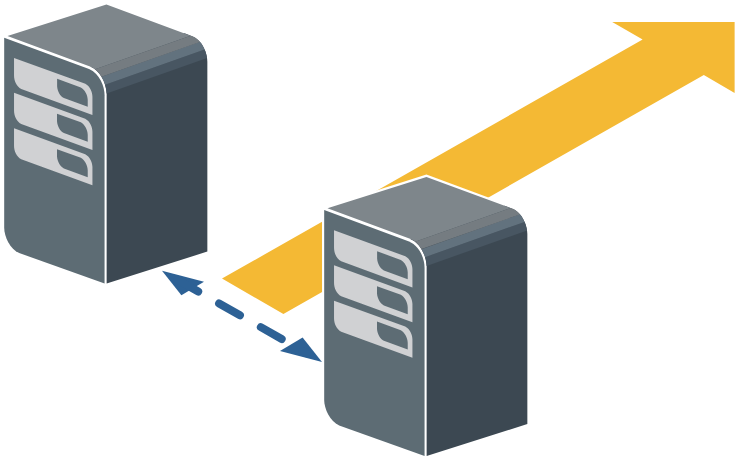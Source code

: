 <mxfile version="14.2.9" type="github">
  <diagram id="tA9fE0zyt1v4sHrgrl51" name="Page-1">
    <mxGraphModel dx="1038" dy="511" grid="1" gridSize="10" guides="1" tooltips="1" connect="1" arrows="1" fold="1" page="1" pageScale="1" pageWidth="827" pageHeight="1169" math="0" shadow="0">
      <root>
        <mxCell id="0" />
        <mxCell id="1" parent="0" />
        <mxCell id="XX5m7bXMJswb9Ko2jpML-15" value="" style="verticalLabelPosition=bottom;html=1;verticalAlign=top;strokeWidth=1;align=center;outlineConnect=0;dashed=0;outlineConnect=0;shape=mxgraph.aws3d.flatEdge;fillColor=#000000;aspect=fixed;" vertex="1" parent="1">
          <mxGeometry x="330" y="110" width="256.31" height="146" as="geometry" />
        </mxCell>
        <mxCell id="XX5m7bXMJswb9Ko2jpML-3" value="" style="verticalLabelPosition=bottom;html=1;verticalAlign=top;strokeWidth=1;align=center;outlineConnect=0;dashed=0;outlineConnect=0;shape=mxgraph.aws3d.dashedEdgeDouble;aspect=fixed;fillColor=#d80073;strokeColor=#A50040;fontColor=#ffffff;" vertex="1" parent="1">
          <mxGeometry x="300" y="234.43" width="80" height="45.57" as="geometry" />
        </mxCell>
        <mxCell id="XX5m7bXMJswb9Ko2jpML-1" value="" style="shadow=0;dashed=0;html=1;labelPosition=center;verticalLabelPosition=bottom;verticalAlign=top;align=center;outlineConnect=0;shape=mxgraph.veeam.3d.esx_esxi;" vertex="1" parent="1">
          <mxGeometry x="220" y="100" width="103.77" height="142" as="geometry" />
        </mxCell>
        <mxCell id="XX5m7bXMJswb9Ko2jpML-2" value="" style="shadow=0;dashed=0;html=1;labelPosition=center;verticalLabelPosition=bottom;verticalAlign=top;align=center;outlineConnect=0;shape=mxgraph.veeam.3d.esx_esxi;" vertex="1" parent="1">
          <mxGeometry x="380" y="186.22" width="103.77" height="142" as="geometry" />
        </mxCell>
      </root>
    </mxGraphModel>
  </diagram>
</mxfile>
